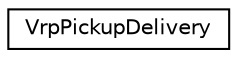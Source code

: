 digraph "Graphical Class Hierarchy"
{
 // LATEX_PDF_SIZE
  edge [fontname="Helvetica",fontsize="10",labelfontname="Helvetica",labelfontsize="10"];
  node [fontname="Helvetica",fontsize="10",shape=record];
  rankdir="LR";
  Node0 [label="VrpPickupDelivery",height=0.2,width=0.4,color="black", fillcolor="white", style="filled",URL="$classVrpPickupDelivery.html",tooltip="Minimal Pickup & Delivery Problem (PDP)."];
}
